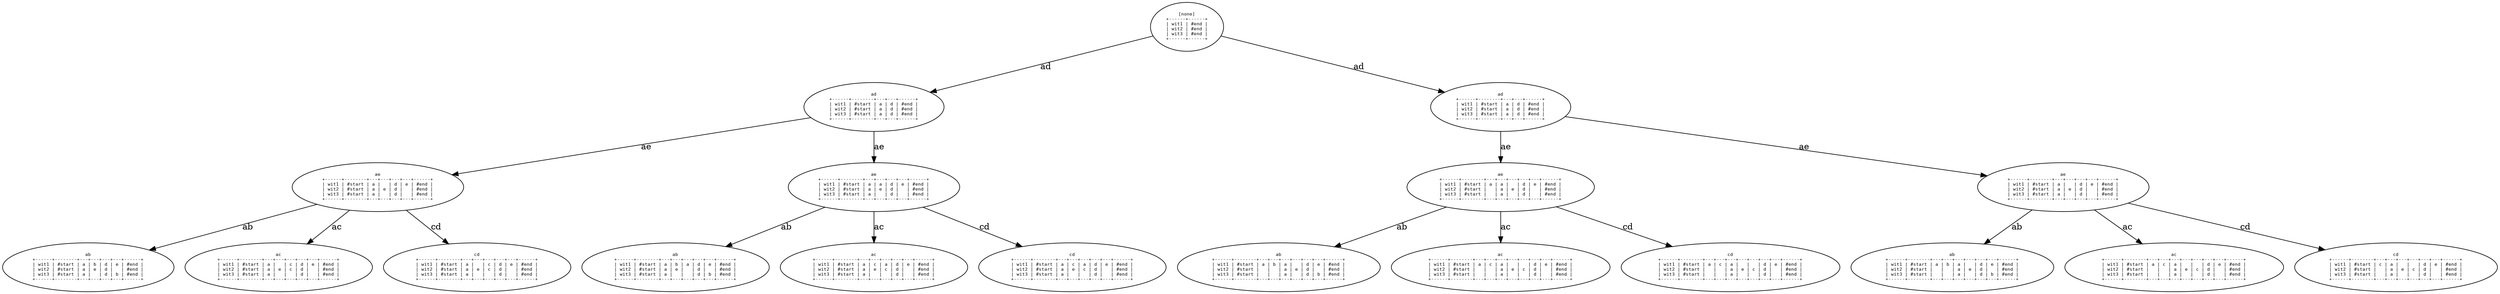 digraph {
	node [fontname=Courier]
	node [fontsize=7]
	1 [label="[none]
+------+------+
| wit1 | #end |
| wit2 | #end |
| wit3 | #end |
+------+------+" c=1]
	2 [label="ad
+------+--------+---+---+------+
| wit1 | #start | a | d | #end |
| wit2 | #start | a | d | #end |
| wit3 | #start | a | d | #end |
+------+--------+---+---+------+" c=2]
	1 -> 2 [label=ad]
	3 [label="ae
+------+--------+---+---+---+---+------+
| wit1 | #start | a |   | d | e | #end |
| wit2 | #start | a | e | d |   | #end |
| wit3 | #start | a |   | d |   | #end |
+------+--------+---+---+---+---+------+" c=3]
	2 -> 3 [label=ae]
	4 [label="ab
+------+--------+---+---+---+---+------+
| wit1 | #start | a | b | d | e | #end |
| wit2 | #start | a | e | d |   | #end |
| wit3 | #start | a |   | d | b | #end |
+------+--------+---+---+---+---+------+" c=4]
	3 -> 4 [label=ab]
	5 [label="ac
+------+--------+---+---+---+---+---+------+
| wit1 | #start | a |   | c | d | e | #end |
| wit2 | #start | a | e | c | d |   | #end |
| wit3 | #start | a |   |   | d |   | #end |
+------+--------+---+---+---+---+---+------+" c=5]
	3 -> 5 [label=ac]
	6 [label="cd
+------+--------+---+---+---+---+---+------+
| wit1 | #start | a |   | c | d | e | #end |
| wit2 | #start | a | e | c | d |   | #end |
| wit3 | #start | a |   |   | d |   | #end |
+------+--------+---+---+---+---+---+------+" c=6]
	3 -> 6 [label=cd]
	7 [label="ae
+------+--------+---+---+---+---+------+
| wit1 | #start | a | a | d | e | #end |
| wit2 | #start | a | e | d |   | #end |
| wit3 | #start | a |   | d |   | #end |
+------+--------+---+---+---+---+------+" c=7]
	2 -> 7 [label=ae]
	8 [label="ab
+------+--------+---+---+---+---+---+------+
| wit1 | #start | a | b | a | d | e | #end |
| wit2 | #start | a | e |   | d |   | #end |
| wit3 | #start | a |   |   | d | b | #end |
+------+--------+---+---+---+---+---+------+" c=8]
	7 -> 8 [label=ab]
	9 [label="ac
+------+--------+---+---+---+---+---+------+
| wit1 | #start | a | c | a | d | e | #end |
| wit2 | #start | a | e | c | d |   | #end |
| wit3 | #start | a |   |   | d |   | #end |
+------+--------+---+---+---+---+---+------+" c=9]
	7 -> 9 [label=ac]
	10 [label="cd
+------+--------+---+---+---+---+---+------+
| wit1 | #start | a | c | a | d | e | #end |
| wit2 | #start | a | e | c | d |   | #end |
| wit3 | #start | a |   |   | d |   | #end |
+------+--------+---+---+---+---+---+------+" c=10]
	7 -> 10 [label=cd]
	11 [label="ad
+------+--------+---+---+------+
| wit1 | #start | a | d | #end |
| wit2 | #start | a | d | #end |
| wit3 | #start | a | d | #end |
+------+--------+---+---+------+" c=11]
	1 -> 11 [label=ad]
	12 [label="ae
+------+--------+---+---+---+---+---+------+
| wit1 | #start | a | a |   | d | e | #end |
| wit2 | #start |   | a | e | d |   | #end |
| wit3 | #start |   | a |   | d |   | #end |
+------+--------+---+---+---+---+---+------+" c=12]
	11 -> 12 [label=ae]
	13 [label="ab
+------+--------+---+---+---+---+---+---+------+
| wit1 | #start | a | b | a |   | d | e | #end |
| wit2 | #start |   |   | a | e | d |   | #end |
| wit3 | #start |   |   | a |   | d | b | #end |
+------+--------+---+---+---+---+---+---+------+" c=13]
	12 -> 13 [label=ab]
	14 [label="ac
+------+--------+---+---+---+---+---+---+---+------+
| wit1 | #start | a | c | a |   |   | d | e | #end |
| wit2 | #start |   |   | a | e | c | d |   | #end |
| wit3 | #start |   |   | a |   |   | d |   | #end |
+------+--------+---+---+---+---+---+---+---+------+" c=14]
	12 -> 14 [label=ac]
	15 [label="cd
+------+--------+---+---+---+---+---+---+---+------+
| wit1 | #start | a | c | a |   |   | d | e | #end |
| wit2 | #start |   |   | a | e | c | d |   | #end |
| wit3 | #start |   |   | a |   |   | d |   | #end |
+------+--------+---+---+---+---+---+---+---+------+" c=15]
	12 -> 15 [label=cd]
	16 [label="ae
+------+--------+---+---+---+---+------+
| wit1 | #start | a |   | d | e | #end |
| wit2 | #start | a | e | d |   | #end |
| wit3 | #start | a |   | d |   | #end |
+------+--------+---+---+---+---+------+" c=16]
	11 -> 16 [label=ae]
	17 [label="ab
+------+--------+---+---+---+---+---+---+------+
| wit1 | #start | a | b | a |   | d | e | #end |
| wit2 | #start |   |   | a | e | d |   | #end |
| wit3 | #start |   |   | a |   | d | b | #end |
+------+--------+---+---+---+---+---+---+------+" c=17]
	16 -> 17 [label=ab]
	18 [label="ac
+------+--------+---+---+---+---+---+---+---+------+
| wit1 | #start | a | c | a |   |   | d | e | #end |
| wit2 | #start |   |   | a | e | c | d |   | #end |
| wit3 | #start |   |   | a |   |   | d |   | #end |
+------+--------+---+---+---+---+---+---+---+------+" c=18]
	16 -> 18 [label=ac]
	19 [label="cd
+------+--------+---+---+---+---+---+---+------+
| wit1 | #start | c | a |   |   | d | e | #end |
| wit2 | #start |   | a | e | c | d |   | #end |
| wit3 | #start |   | a |   |   | d |   | #end |
+------+--------+---+---+---+---+---+---+------+" c=19]
	16 -> 19 [label=cd]
}
